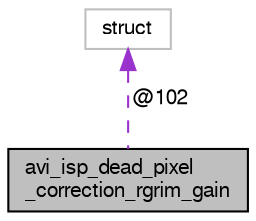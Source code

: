 digraph "avi_isp_dead_pixel_correction_rgrim_gain"
{
  edge [fontname="FreeSans",fontsize="10",labelfontname="FreeSans",labelfontsize="10"];
  node [fontname="FreeSans",fontsize="10",shape=record];
  Node1 [label="avi_isp_dead_pixel\l_correction_rgrim_gain",height=0.2,width=0.4,color="black", fillcolor="grey75", style="filled", fontcolor="black"];
  Node2 -> Node1 [dir="back",color="darkorchid3",fontsize="10",style="dashed",label=" @102" ,fontname="FreeSans"];
  Node2 [label="struct",height=0.2,width=0.4,color="grey75", fillcolor="white", style="filled"];
}
